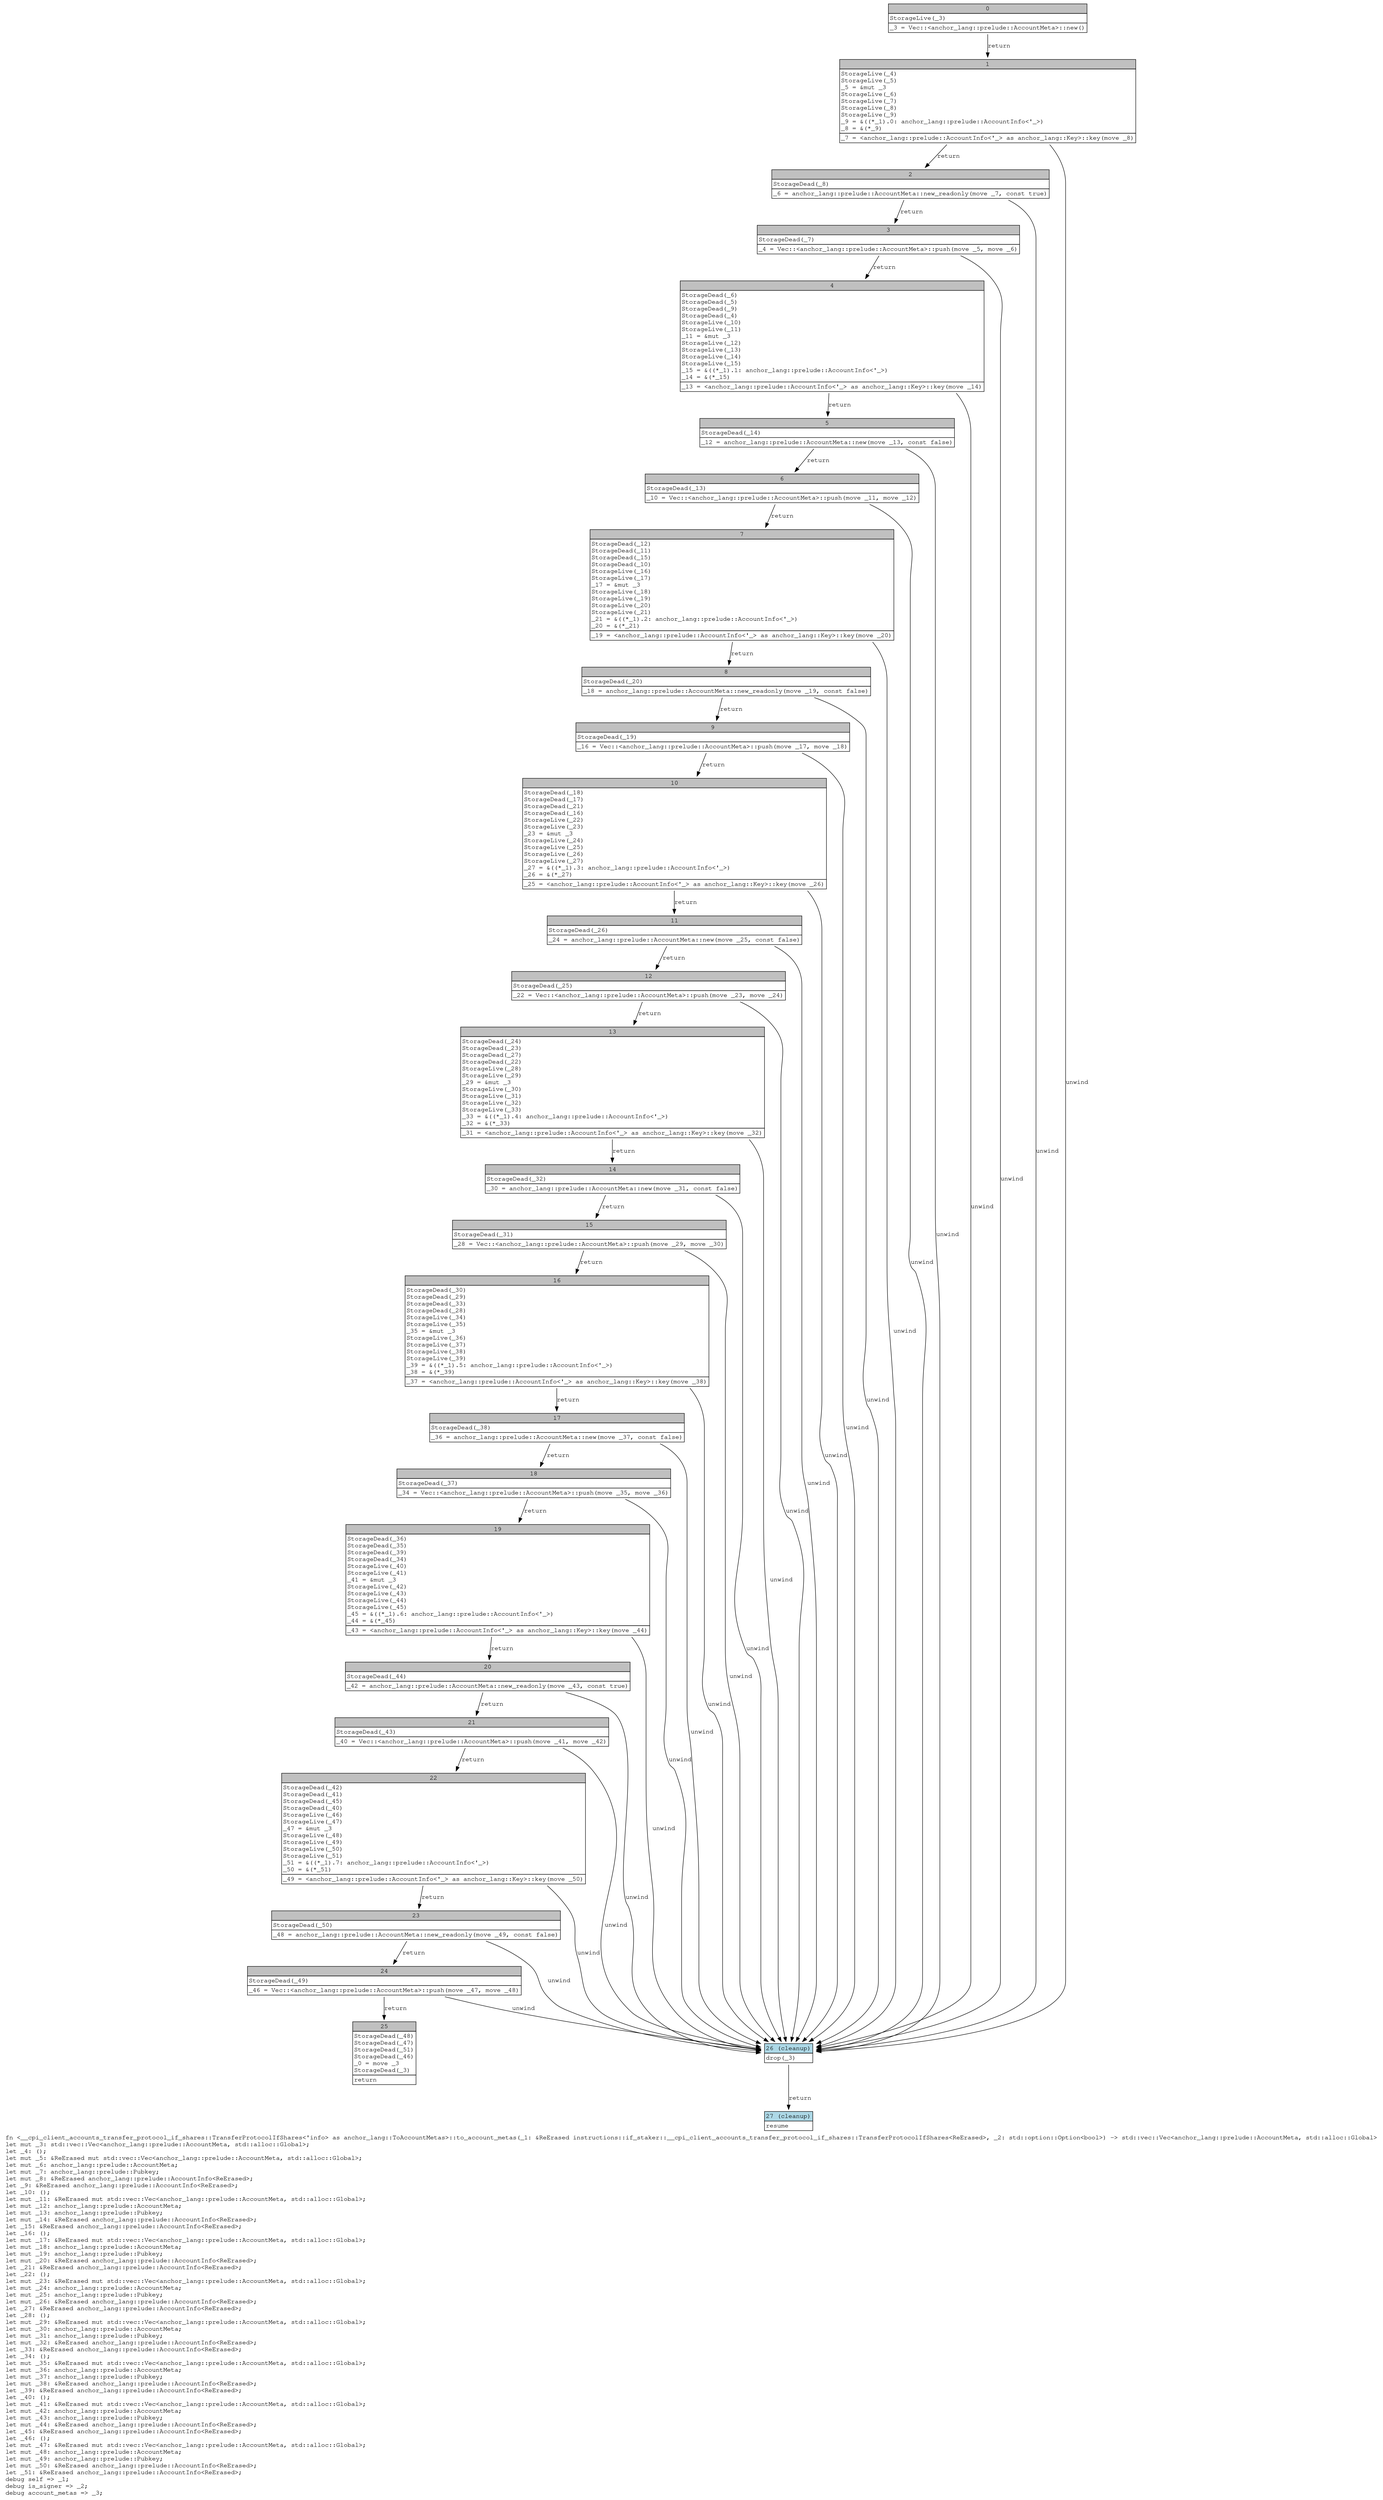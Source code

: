 digraph Mir_0_8934 {
    graph [fontname="Courier, monospace"];
    node [fontname="Courier, monospace"];
    edge [fontname="Courier, monospace"];
    label=<fn &lt;__cpi_client_accounts_transfer_protocol_if_shares::TransferProtocolIfShares&lt;'info&gt; as anchor_lang::ToAccountMetas&gt;::to_account_metas(_1: &amp;ReErased instructions::if_staker::__cpi_client_accounts_transfer_protocol_if_shares::TransferProtocolIfShares&lt;ReErased&gt;, _2: std::option::Option&lt;bool&gt;) -&gt; std::vec::Vec&lt;anchor_lang::prelude::AccountMeta, std::alloc::Global&gt;<br align="left"/>let mut _3: std::vec::Vec&lt;anchor_lang::prelude::AccountMeta, std::alloc::Global&gt;;<br align="left"/>let _4: ();<br align="left"/>let mut _5: &amp;ReErased mut std::vec::Vec&lt;anchor_lang::prelude::AccountMeta, std::alloc::Global&gt;;<br align="left"/>let mut _6: anchor_lang::prelude::AccountMeta;<br align="left"/>let mut _7: anchor_lang::prelude::Pubkey;<br align="left"/>let mut _8: &amp;ReErased anchor_lang::prelude::AccountInfo&lt;ReErased&gt;;<br align="left"/>let _9: &amp;ReErased anchor_lang::prelude::AccountInfo&lt;ReErased&gt;;<br align="left"/>let _10: ();<br align="left"/>let mut _11: &amp;ReErased mut std::vec::Vec&lt;anchor_lang::prelude::AccountMeta, std::alloc::Global&gt;;<br align="left"/>let mut _12: anchor_lang::prelude::AccountMeta;<br align="left"/>let mut _13: anchor_lang::prelude::Pubkey;<br align="left"/>let mut _14: &amp;ReErased anchor_lang::prelude::AccountInfo&lt;ReErased&gt;;<br align="left"/>let _15: &amp;ReErased anchor_lang::prelude::AccountInfo&lt;ReErased&gt;;<br align="left"/>let _16: ();<br align="left"/>let mut _17: &amp;ReErased mut std::vec::Vec&lt;anchor_lang::prelude::AccountMeta, std::alloc::Global&gt;;<br align="left"/>let mut _18: anchor_lang::prelude::AccountMeta;<br align="left"/>let mut _19: anchor_lang::prelude::Pubkey;<br align="left"/>let mut _20: &amp;ReErased anchor_lang::prelude::AccountInfo&lt;ReErased&gt;;<br align="left"/>let _21: &amp;ReErased anchor_lang::prelude::AccountInfo&lt;ReErased&gt;;<br align="left"/>let _22: ();<br align="left"/>let mut _23: &amp;ReErased mut std::vec::Vec&lt;anchor_lang::prelude::AccountMeta, std::alloc::Global&gt;;<br align="left"/>let mut _24: anchor_lang::prelude::AccountMeta;<br align="left"/>let mut _25: anchor_lang::prelude::Pubkey;<br align="left"/>let mut _26: &amp;ReErased anchor_lang::prelude::AccountInfo&lt;ReErased&gt;;<br align="left"/>let _27: &amp;ReErased anchor_lang::prelude::AccountInfo&lt;ReErased&gt;;<br align="left"/>let _28: ();<br align="left"/>let mut _29: &amp;ReErased mut std::vec::Vec&lt;anchor_lang::prelude::AccountMeta, std::alloc::Global&gt;;<br align="left"/>let mut _30: anchor_lang::prelude::AccountMeta;<br align="left"/>let mut _31: anchor_lang::prelude::Pubkey;<br align="left"/>let mut _32: &amp;ReErased anchor_lang::prelude::AccountInfo&lt;ReErased&gt;;<br align="left"/>let _33: &amp;ReErased anchor_lang::prelude::AccountInfo&lt;ReErased&gt;;<br align="left"/>let _34: ();<br align="left"/>let mut _35: &amp;ReErased mut std::vec::Vec&lt;anchor_lang::prelude::AccountMeta, std::alloc::Global&gt;;<br align="left"/>let mut _36: anchor_lang::prelude::AccountMeta;<br align="left"/>let mut _37: anchor_lang::prelude::Pubkey;<br align="left"/>let mut _38: &amp;ReErased anchor_lang::prelude::AccountInfo&lt;ReErased&gt;;<br align="left"/>let _39: &amp;ReErased anchor_lang::prelude::AccountInfo&lt;ReErased&gt;;<br align="left"/>let _40: ();<br align="left"/>let mut _41: &amp;ReErased mut std::vec::Vec&lt;anchor_lang::prelude::AccountMeta, std::alloc::Global&gt;;<br align="left"/>let mut _42: anchor_lang::prelude::AccountMeta;<br align="left"/>let mut _43: anchor_lang::prelude::Pubkey;<br align="left"/>let mut _44: &amp;ReErased anchor_lang::prelude::AccountInfo&lt;ReErased&gt;;<br align="left"/>let _45: &amp;ReErased anchor_lang::prelude::AccountInfo&lt;ReErased&gt;;<br align="left"/>let _46: ();<br align="left"/>let mut _47: &amp;ReErased mut std::vec::Vec&lt;anchor_lang::prelude::AccountMeta, std::alloc::Global&gt;;<br align="left"/>let mut _48: anchor_lang::prelude::AccountMeta;<br align="left"/>let mut _49: anchor_lang::prelude::Pubkey;<br align="left"/>let mut _50: &amp;ReErased anchor_lang::prelude::AccountInfo&lt;ReErased&gt;;<br align="left"/>let _51: &amp;ReErased anchor_lang::prelude::AccountInfo&lt;ReErased&gt;;<br align="left"/>debug self =&gt; _1;<br align="left"/>debug is_signer =&gt; _2;<br align="left"/>debug account_metas =&gt; _3;<br align="left"/>>;
    bb0__0_8934 [shape="none", label=<<table border="0" cellborder="1" cellspacing="0"><tr><td bgcolor="gray" align="center" colspan="1">0</td></tr><tr><td align="left" balign="left">StorageLive(_3)<br/></td></tr><tr><td align="left">_3 = Vec::&lt;anchor_lang::prelude::AccountMeta&gt;::new()</td></tr></table>>];
    bb1__0_8934 [shape="none", label=<<table border="0" cellborder="1" cellspacing="0"><tr><td bgcolor="gray" align="center" colspan="1">1</td></tr><tr><td align="left" balign="left">StorageLive(_4)<br/>StorageLive(_5)<br/>_5 = &amp;mut _3<br/>StorageLive(_6)<br/>StorageLive(_7)<br/>StorageLive(_8)<br/>StorageLive(_9)<br/>_9 = &amp;((*_1).0: anchor_lang::prelude::AccountInfo&lt;'_&gt;)<br/>_8 = &amp;(*_9)<br/></td></tr><tr><td align="left">_7 = &lt;anchor_lang::prelude::AccountInfo&lt;'_&gt; as anchor_lang::Key&gt;::key(move _8)</td></tr></table>>];
    bb2__0_8934 [shape="none", label=<<table border="0" cellborder="1" cellspacing="0"><tr><td bgcolor="gray" align="center" colspan="1">2</td></tr><tr><td align="left" balign="left">StorageDead(_8)<br/></td></tr><tr><td align="left">_6 = anchor_lang::prelude::AccountMeta::new_readonly(move _7, const true)</td></tr></table>>];
    bb3__0_8934 [shape="none", label=<<table border="0" cellborder="1" cellspacing="0"><tr><td bgcolor="gray" align="center" colspan="1">3</td></tr><tr><td align="left" balign="left">StorageDead(_7)<br/></td></tr><tr><td align="left">_4 = Vec::&lt;anchor_lang::prelude::AccountMeta&gt;::push(move _5, move _6)</td></tr></table>>];
    bb4__0_8934 [shape="none", label=<<table border="0" cellborder="1" cellspacing="0"><tr><td bgcolor="gray" align="center" colspan="1">4</td></tr><tr><td align="left" balign="left">StorageDead(_6)<br/>StorageDead(_5)<br/>StorageDead(_9)<br/>StorageDead(_4)<br/>StorageLive(_10)<br/>StorageLive(_11)<br/>_11 = &amp;mut _3<br/>StorageLive(_12)<br/>StorageLive(_13)<br/>StorageLive(_14)<br/>StorageLive(_15)<br/>_15 = &amp;((*_1).1: anchor_lang::prelude::AccountInfo&lt;'_&gt;)<br/>_14 = &amp;(*_15)<br/></td></tr><tr><td align="left">_13 = &lt;anchor_lang::prelude::AccountInfo&lt;'_&gt; as anchor_lang::Key&gt;::key(move _14)</td></tr></table>>];
    bb5__0_8934 [shape="none", label=<<table border="0" cellborder="1" cellspacing="0"><tr><td bgcolor="gray" align="center" colspan="1">5</td></tr><tr><td align="left" balign="left">StorageDead(_14)<br/></td></tr><tr><td align="left">_12 = anchor_lang::prelude::AccountMeta::new(move _13, const false)</td></tr></table>>];
    bb6__0_8934 [shape="none", label=<<table border="0" cellborder="1" cellspacing="0"><tr><td bgcolor="gray" align="center" colspan="1">6</td></tr><tr><td align="left" balign="left">StorageDead(_13)<br/></td></tr><tr><td align="left">_10 = Vec::&lt;anchor_lang::prelude::AccountMeta&gt;::push(move _11, move _12)</td></tr></table>>];
    bb7__0_8934 [shape="none", label=<<table border="0" cellborder="1" cellspacing="0"><tr><td bgcolor="gray" align="center" colspan="1">7</td></tr><tr><td align="left" balign="left">StorageDead(_12)<br/>StorageDead(_11)<br/>StorageDead(_15)<br/>StorageDead(_10)<br/>StorageLive(_16)<br/>StorageLive(_17)<br/>_17 = &amp;mut _3<br/>StorageLive(_18)<br/>StorageLive(_19)<br/>StorageLive(_20)<br/>StorageLive(_21)<br/>_21 = &amp;((*_1).2: anchor_lang::prelude::AccountInfo&lt;'_&gt;)<br/>_20 = &amp;(*_21)<br/></td></tr><tr><td align="left">_19 = &lt;anchor_lang::prelude::AccountInfo&lt;'_&gt; as anchor_lang::Key&gt;::key(move _20)</td></tr></table>>];
    bb8__0_8934 [shape="none", label=<<table border="0" cellborder="1" cellspacing="0"><tr><td bgcolor="gray" align="center" colspan="1">8</td></tr><tr><td align="left" balign="left">StorageDead(_20)<br/></td></tr><tr><td align="left">_18 = anchor_lang::prelude::AccountMeta::new_readonly(move _19, const false)</td></tr></table>>];
    bb9__0_8934 [shape="none", label=<<table border="0" cellborder="1" cellspacing="0"><tr><td bgcolor="gray" align="center" colspan="1">9</td></tr><tr><td align="left" balign="left">StorageDead(_19)<br/></td></tr><tr><td align="left">_16 = Vec::&lt;anchor_lang::prelude::AccountMeta&gt;::push(move _17, move _18)</td></tr></table>>];
    bb10__0_8934 [shape="none", label=<<table border="0" cellborder="1" cellspacing="0"><tr><td bgcolor="gray" align="center" colspan="1">10</td></tr><tr><td align="left" balign="left">StorageDead(_18)<br/>StorageDead(_17)<br/>StorageDead(_21)<br/>StorageDead(_16)<br/>StorageLive(_22)<br/>StorageLive(_23)<br/>_23 = &amp;mut _3<br/>StorageLive(_24)<br/>StorageLive(_25)<br/>StorageLive(_26)<br/>StorageLive(_27)<br/>_27 = &amp;((*_1).3: anchor_lang::prelude::AccountInfo&lt;'_&gt;)<br/>_26 = &amp;(*_27)<br/></td></tr><tr><td align="left">_25 = &lt;anchor_lang::prelude::AccountInfo&lt;'_&gt; as anchor_lang::Key&gt;::key(move _26)</td></tr></table>>];
    bb11__0_8934 [shape="none", label=<<table border="0" cellborder="1" cellspacing="0"><tr><td bgcolor="gray" align="center" colspan="1">11</td></tr><tr><td align="left" balign="left">StorageDead(_26)<br/></td></tr><tr><td align="left">_24 = anchor_lang::prelude::AccountMeta::new(move _25, const false)</td></tr></table>>];
    bb12__0_8934 [shape="none", label=<<table border="0" cellborder="1" cellspacing="0"><tr><td bgcolor="gray" align="center" colspan="1">12</td></tr><tr><td align="left" balign="left">StorageDead(_25)<br/></td></tr><tr><td align="left">_22 = Vec::&lt;anchor_lang::prelude::AccountMeta&gt;::push(move _23, move _24)</td></tr></table>>];
    bb13__0_8934 [shape="none", label=<<table border="0" cellborder="1" cellspacing="0"><tr><td bgcolor="gray" align="center" colspan="1">13</td></tr><tr><td align="left" balign="left">StorageDead(_24)<br/>StorageDead(_23)<br/>StorageDead(_27)<br/>StorageDead(_22)<br/>StorageLive(_28)<br/>StorageLive(_29)<br/>_29 = &amp;mut _3<br/>StorageLive(_30)<br/>StorageLive(_31)<br/>StorageLive(_32)<br/>StorageLive(_33)<br/>_33 = &amp;((*_1).4: anchor_lang::prelude::AccountInfo&lt;'_&gt;)<br/>_32 = &amp;(*_33)<br/></td></tr><tr><td align="left">_31 = &lt;anchor_lang::prelude::AccountInfo&lt;'_&gt; as anchor_lang::Key&gt;::key(move _32)</td></tr></table>>];
    bb14__0_8934 [shape="none", label=<<table border="0" cellborder="1" cellspacing="0"><tr><td bgcolor="gray" align="center" colspan="1">14</td></tr><tr><td align="left" balign="left">StorageDead(_32)<br/></td></tr><tr><td align="left">_30 = anchor_lang::prelude::AccountMeta::new(move _31, const false)</td></tr></table>>];
    bb15__0_8934 [shape="none", label=<<table border="0" cellborder="1" cellspacing="0"><tr><td bgcolor="gray" align="center" colspan="1">15</td></tr><tr><td align="left" balign="left">StorageDead(_31)<br/></td></tr><tr><td align="left">_28 = Vec::&lt;anchor_lang::prelude::AccountMeta&gt;::push(move _29, move _30)</td></tr></table>>];
    bb16__0_8934 [shape="none", label=<<table border="0" cellborder="1" cellspacing="0"><tr><td bgcolor="gray" align="center" colspan="1">16</td></tr><tr><td align="left" balign="left">StorageDead(_30)<br/>StorageDead(_29)<br/>StorageDead(_33)<br/>StorageDead(_28)<br/>StorageLive(_34)<br/>StorageLive(_35)<br/>_35 = &amp;mut _3<br/>StorageLive(_36)<br/>StorageLive(_37)<br/>StorageLive(_38)<br/>StorageLive(_39)<br/>_39 = &amp;((*_1).5: anchor_lang::prelude::AccountInfo&lt;'_&gt;)<br/>_38 = &amp;(*_39)<br/></td></tr><tr><td align="left">_37 = &lt;anchor_lang::prelude::AccountInfo&lt;'_&gt; as anchor_lang::Key&gt;::key(move _38)</td></tr></table>>];
    bb17__0_8934 [shape="none", label=<<table border="0" cellborder="1" cellspacing="0"><tr><td bgcolor="gray" align="center" colspan="1">17</td></tr><tr><td align="left" balign="left">StorageDead(_38)<br/></td></tr><tr><td align="left">_36 = anchor_lang::prelude::AccountMeta::new(move _37, const false)</td></tr></table>>];
    bb18__0_8934 [shape="none", label=<<table border="0" cellborder="1" cellspacing="0"><tr><td bgcolor="gray" align="center" colspan="1">18</td></tr><tr><td align="left" balign="left">StorageDead(_37)<br/></td></tr><tr><td align="left">_34 = Vec::&lt;anchor_lang::prelude::AccountMeta&gt;::push(move _35, move _36)</td></tr></table>>];
    bb19__0_8934 [shape="none", label=<<table border="0" cellborder="1" cellspacing="0"><tr><td bgcolor="gray" align="center" colspan="1">19</td></tr><tr><td align="left" balign="left">StorageDead(_36)<br/>StorageDead(_35)<br/>StorageDead(_39)<br/>StorageDead(_34)<br/>StorageLive(_40)<br/>StorageLive(_41)<br/>_41 = &amp;mut _3<br/>StorageLive(_42)<br/>StorageLive(_43)<br/>StorageLive(_44)<br/>StorageLive(_45)<br/>_45 = &amp;((*_1).6: anchor_lang::prelude::AccountInfo&lt;'_&gt;)<br/>_44 = &amp;(*_45)<br/></td></tr><tr><td align="left">_43 = &lt;anchor_lang::prelude::AccountInfo&lt;'_&gt; as anchor_lang::Key&gt;::key(move _44)</td></tr></table>>];
    bb20__0_8934 [shape="none", label=<<table border="0" cellborder="1" cellspacing="0"><tr><td bgcolor="gray" align="center" colspan="1">20</td></tr><tr><td align="left" balign="left">StorageDead(_44)<br/></td></tr><tr><td align="left">_42 = anchor_lang::prelude::AccountMeta::new_readonly(move _43, const true)</td></tr></table>>];
    bb21__0_8934 [shape="none", label=<<table border="0" cellborder="1" cellspacing="0"><tr><td bgcolor="gray" align="center" colspan="1">21</td></tr><tr><td align="left" balign="left">StorageDead(_43)<br/></td></tr><tr><td align="left">_40 = Vec::&lt;anchor_lang::prelude::AccountMeta&gt;::push(move _41, move _42)</td></tr></table>>];
    bb22__0_8934 [shape="none", label=<<table border="0" cellborder="1" cellspacing="0"><tr><td bgcolor="gray" align="center" colspan="1">22</td></tr><tr><td align="left" balign="left">StorageDead(_42)<br/>StorageDead(_41)<br/>StorageDead(_45)<br/>StorageDead(_40)<br/>StorageLive(_46)<br/>StorageLive(_47)<br/>_47 = &amp;mut _3<br/>StorageLive(_48)<br/>StorageLive(_49)<br/>StorageLive(_50)<br/>StorageLive(_51)<br/>_51 = &amp;((*_1).7: anchor_lang::prelude::AccountInfo&lt;'_&gt;)<br/>_50 = &amp;(*_51)<br/></td></tr><tr><td align="left">_49 = &lt;anchor_lang::prelude::AccountInfo&lt;'_&gt; as anchor_lang::Key&gt;::key(move _50)</td></tr></table>>];
    bb23__0_8934 [shape="none", label=<<table border="0" cellborder="1" cellspacing="0"><tr><td bgcolor="gray" align="center" colspan="1">23</td></tr><tr><td align="left" balign="left">StorageDead(_50)<br/></td></tr><tr><td align="left">_48 = anchor_lang::prelude::AccountMeta::new_readonly(move _49, const false)</td></tr></table>>];
    bb24__0_8934 [shape="none", label=<<table border="0" cellborder="1" cellspacing="0"><tr><td bgcolor="gray" align="center" colspan="1">24</td></tr><tr><td align="left" balign="left">StorageDead(_49)<br/></td></tr><tr><td align="left">_46 = Vec::&lt;anchor_lang::prelude::AccountMeta&gt;::push(move _47, move _48)</td></tr></table>>];
    bb25__0_8934 [shape="none", label=<<table border="0" cellborder="1" cellspacing="0"><tr><td bgcolor="gray" align="center" colspan="1">25</td></tr><tr><td align="left" balign="left">StorageDead(_48)<br/>StorageDead(_47)<br/>StorageDead(_51)<br/>StorageDead(_46)<br/>_0 = move _3<br/>StorageDead(_3)<br/></td></tr><tr><td align="left">return</td></tr></table>>];
    bb26__0_8934 [shape="none", label=<<table border="0" cellborder="1" cellspacing="0"><tr><td bgcolor="lightblue" align="center" colspan="1">26 (cleanup)</td></tr><tr><td align="left">drop(_3)</td></tr></table>>];
    bb27__0_8934 [shape="none", label=<<table border="0" cellborder="1" cellspacing="0"><tr><td bgcolor="lightblue" align="center" colspan="1">27 (cleanup)</td></tr><tr><td align="left">resume</td></tr></table>>];
    bb0__0_8934 -> bb1__0_8934 [label="return"];
    bb1__0_8934 -> bb2__0_8934 [label="return"];
    bb1__0_8934 -> bb26__0_8934 [label="unwind"];
    bb2__0_8934 -> bb3__0_8934 [label="return"];
    bb2__0_8934 -> bb26__0_8934 [label="unwind"];
    bb3__0_8934 -> bb4__0_8934 [label="return"];
    bb3__0_8934 -> bb26__0_8934 [label="unwind"];
    bb4__0_8934 -> bb5__0_8934 [label="return"];
    bb4__0_8934 -> bb26__0_8934 [label="unwind"];
    bb5__0_8934 -> bb6__0_8934 [label="return"];
    bb5__0_8934 -> bb26__0_8934 [label="unwind"];
    bb6__0_8934 -> bb7__0_8934 [label="return"];
    bb6__0_8934 -> bb26__0_8934 [label="unwind"];
    bb7__0_8934 -> bb8__0_8934 [label="return"];
    bb7__0_8934 -> bb26__0_8934 [label="unwind"];
    bb8__0_8934 -> bb9__0_8934 [label="return"];
    bb8__0_8934 -> bb26__0_8934 [label="unwind"];
    bb9__0_8934 -> bb10__0_8934 [label="return"];
    bb9__0_8934 -> bb26__0_8934 [label="unwind"];
    bb10__0_8934 -> bb11__0_8934 [label="return"];
    bb10__0_8934 -> bb26__0_8934 [label="unwind"];
    bb11__0_8934 -> bb12__0_8934 [label="return"];
    bb11__0_8934 -> bb26__0_8934 [label="unwind"];
    bb12__0_8934 -> bb13__0_8934 [label="return"];
    bb12__0_8934 -> bb26__0_8934 [label="unwind"];
    bb13__0_8934 -> bb14__0_8934 [label="return"];
    bb13__0_8934 -> bb26__0_8934 [label="unwind"];
    bb14__0_8934 -> bb15__0_8934 [label="return"];
    bb14__0_8934 -> bb26__0_8934 [label="unwind"];
    bb15__0_8934 -> bb16__0_8934 [label="return"];
    bb15__0_8934 -> bb26__0_8934 [label="unwind"];
    bb16__0_8934 -> bb17__0_8934 [label="return"];
    bb16__0_8934 -> bb26__0_8934 [label="unwind"];
    bb17__0_8934 -> bb18__0_8934 [label="return"];
    bb17__0_8934 -> bb26__0_8934 [label="unwind"];
    bb18__0_8934 -> bb19__0_8934 [label="return"];
    bb18__0_8934 -> bb26__0_8934 [label="unwind"];
    bb19__0_8934 -> bb20__0_8934 [label="return"];
    bb19__0_8934 -> bb26__0_8934 [label="unwind"];
    bb20__0_8934 -> bb21__0_8934 [label="return"];
    bb20__0_8934 -> bb26__0_8934 [label="unwind"];
    bb21__0_8934 -> bb22__0_8934 [label="return"];
    bb21__0_8934 -> bb26__0_8934 [label="unwind"];
    bb22__0_8934 -> bb23__0_8934 [label="return"];
    bb22__0_8934 -> bb26__0_8934 [label="unwind"];
    bb23__0_8934 -> bb24__0_8934 [label="return"];
    bb23__0_8934 -> bb26__0_8934 [label="unwind"];
    bb24__0_8934 -> bb25__0_8934 [label="return"];
    bb24__0_8934 -> bb26__0_8934 [label="unwind"];
    bb26__0_8934 -> bb27__0_8934 [label="return"];
}
